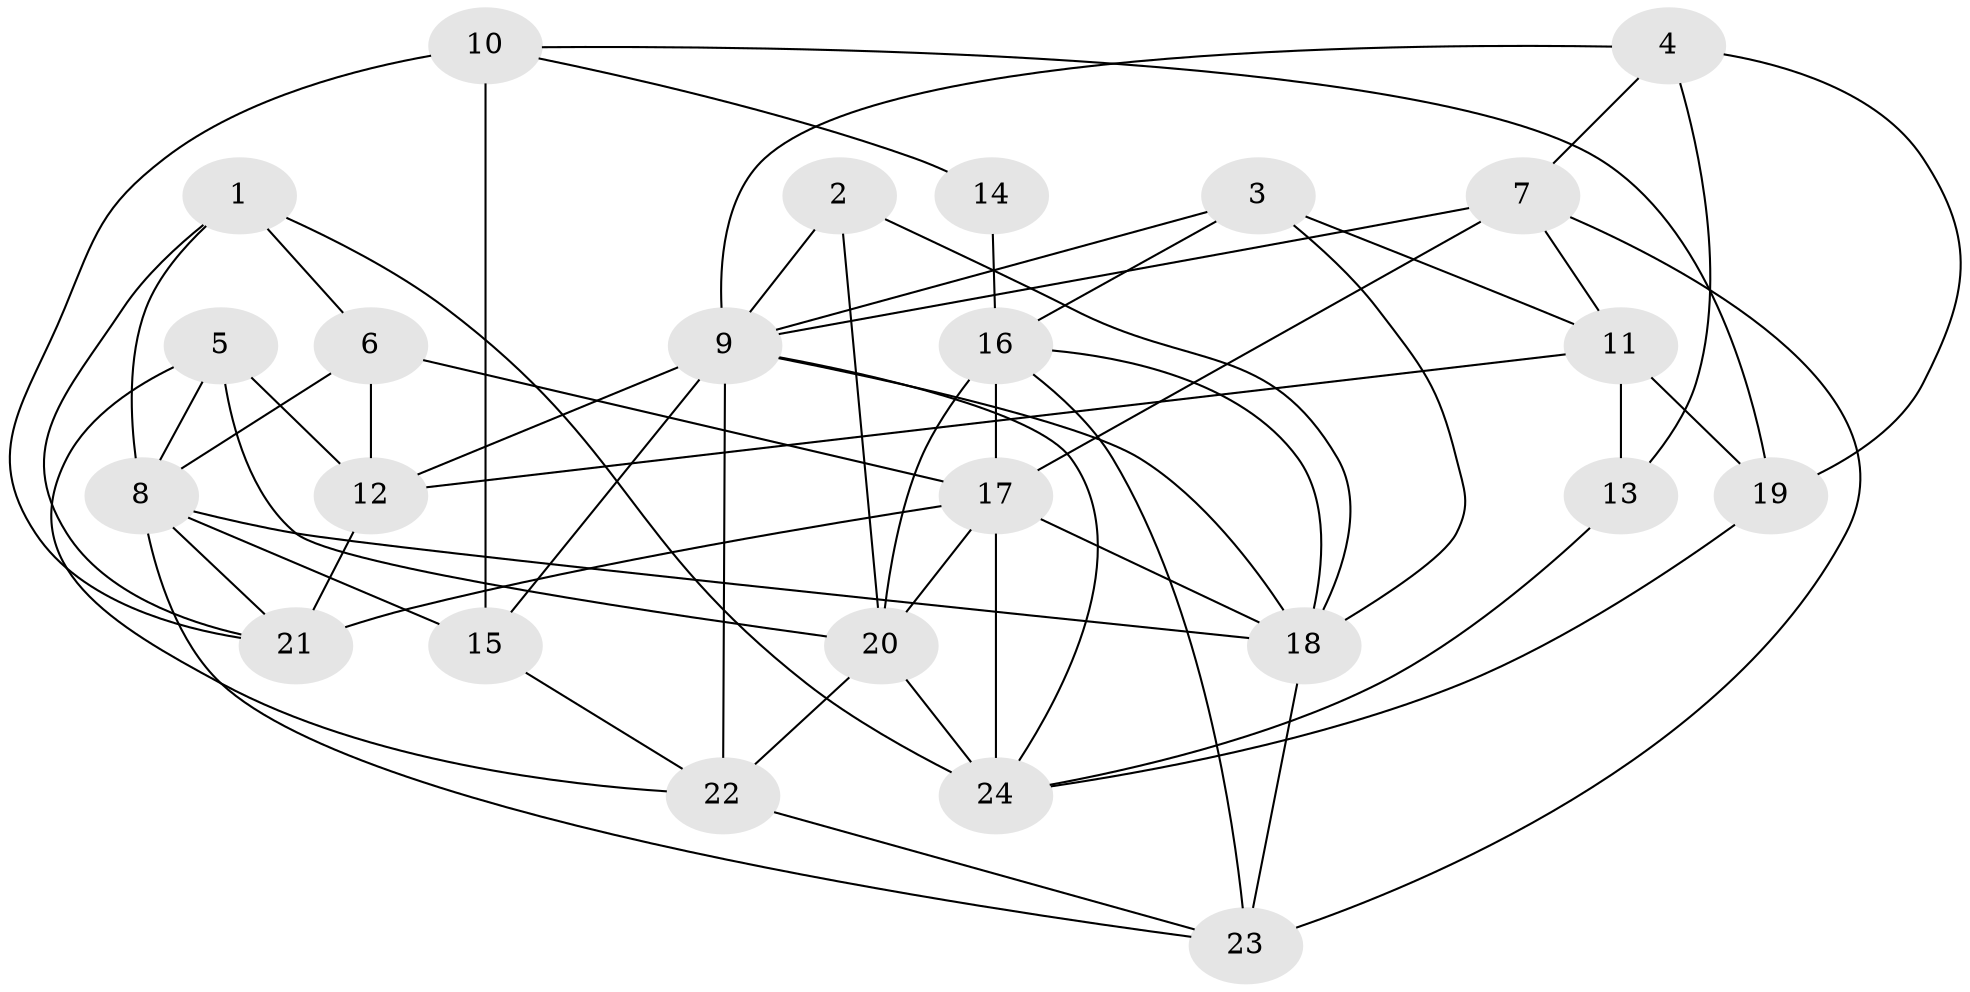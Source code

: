 // original degree distribution, {4: 0.3389830508474576, 2: 0.1016949152542373, 3: 0.23728813559322035, 5: 0.22033898305084745, 7: 0.01694915254237288, 6: 0.0847457627118644}
// Generated by graph-tools (version 1.1) at 2025/37/03/04/25 23:37:08]
// undirected, 24 vertices, 59 edges
graph export_dot {
  node [color=gray90,style=filled];
  1;
  2;
  3;
  4;
  5;
  6;
  7;
  8;
  9;
  10;
  11;
  12;
  13;
  14;
  15;
  16;
  17;
  18;
  19;
  20;
  21;
  22;
  23;
  24;
  1 -- 6 [weight=1.0];
  1 -- 8 [weight=1.0];
  1 -- 21 [weight=1.0];
  1 -- 24 [weight=1.0];
  2 -- 9 [weight=1.0];
  2 -- 18 [weight=1.0];
  2 -- 20 [weight=2.0];
  3 -- 9 [weight=1.0];
  3 -- 11 [weight=1.0];
  3 -- 16 [weight=1.0];
  3 -- 18 [weight=1.0];
  4 -- 7 [weight=1.0];
  4 -- 9 [weight=1.0];
  4 -- 13 [weight=1.0];
  4 -- 19 [weight=1.0];
  5 -- 8 [weight=1.0];
  5 -- 12 [weight=2.0];
  5 -- 20 [weight=1.0];
  5 -- 22 [weight=1.0];
  6 -- 8 [weight=1.0];
  6 -- 12 [weight=1.0];
  6 -- 17 [weight=1.0];
  7 -- 9 [weight=2.0];
  7 -- 11 [weight=1.0];
  7 -- 17 [weight=1.0];
  7 -- 23 [weight=1.0];
  8 -- 15 [weight=1.0];
  8 -- 18 [weight=1.0];
  8 -- 21 [weight=1.0];
  8 -- 23 [weight=1.0];
  9 -- 12 [weight=1.0];
  9 -- 15 [weight=1.0];
  9 -- 18 [weight=2.0];
  9 -- 22 [weight=1.0];
  9 -- 24 [weight=1.0];
  10 -- 14 [weight=1.0];
  10 -- 15 [weight=2.0];
  10 -- 19 [weight=1.0];
  10 -- 21 [weight=3.0];
  11 -- 12 [weight=3.0];
  11 -- 13 [weight=1.0];
  11 -- 19 [weight=2.0];
  12 -- 21 [weight=2.0];
  13 -- 24 [weight=1.0];
  14 -- 16 [weight=1.0];
  15 -- 22 [weight=1.0];
  16 -- 17 [weight=1.0];
  16 -- 18 [weight=1.0];
  16 -- 20 [weight=2.0];
  16 -- 23 [weight=1.0];
  17 -- 18 [weight=1.0];
  17 -- 20 [weight=1.0];
  17 -- 21 [weight=3.0];
  17 -- 24 [weight=1.0];
  18 -- 23 [weight=2.0];
  19 -- 24 [weight=1.0];
  20 -- 22 [weight=1.0];
  20 -- 24 [weight=2.0];
  22 -- 23 [weight=1.0];
}
